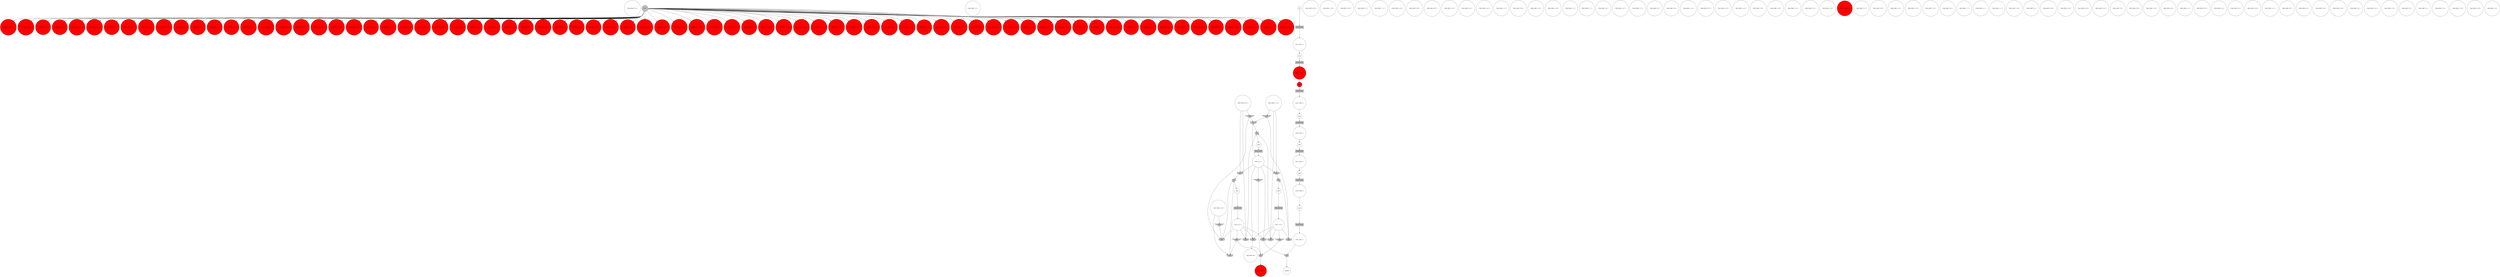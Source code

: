 digraph propNet
{
	"@b492b43"[shape=circle, style= filled, fillcolor=white, label="( does robot ( b 21 ) )"]; 
	"@5236c22a"[shape=circle, style= filled, fillcolor=red, label="( legal robot ( c 14 ) )"]; 
	"@148fecaf"[shape=circle, style= filled, fillcolor=white, label="( does robot ( c 3 ) )"]; 
	"@4ed5fef7"[shape=circle, style= filled, fillcolor=white, label="( does robot ( b 13 ) )"]; "@4ed5fef7"->"@b5efcce"; "@4ed5fef7"->"@3f09aece"; "@4ed5fef7"->"@afcb9c3"; 
	"@4f851fb0"[shape=circle, style= filled, fillcolor=white, label="init"]; "@4f851fb0"->"@10a6a822"; 
	"@4682eeb5"[shape=circle, style= filled, fillcolor=white, label="( does robot ( b 10 ) )"]; 
	"@7159891b"[shape=circle, style= filled, fillcolor=white, label="( does robot ( c 18 ) )"]; 
	"@63206b6d"[shape=circle, style= filled, fillcolor=red, label="( legal robot ( b 23 ) )"]; 
	"@3afa92b4"[shape=circle, style= filled, fillcolor=white, label="( does robot ( b 19 ) )"]; 
	"@54e3b4b3"[shape=circle, style= filled, fillcolor=red, label="( legal robot ( c 4 ) )"]; 
	"@10a6a822"[shape=box, style= filled, fillcolor=grey, label="TRANSITION"]; "@10a6a822"->"@69dc297"; 
	"@7a829a08"[shape=ellipse, style= filled, fillcolor=grey, label="OR"]; "@7a829a08"->"@1a6cb665"; 
	"@175657fb"[shape=circle, style= filled, fillcolor=red, label="( legal robot ( a 2 ) )"]; 
	"@1c6904d2"[shape=invhouse, style= filled, fillcolor=grey, label="AND"]; "@1c6904d2"->"@7a829a08"; 
	"@d517599"[shape=box, style= filled, fillcolor=grey, label="TRANSITION"]; "@d517599"->"@2f48d395"; 
	"@1e2df6cd"[shape=circle, style= filled, fillcolor=red, label="( legal robot ( a 25 ) )"]; 
	"@76cc5e2d"[shape=circle, style= filled, fillcolor=red, label="( legal robot ( b 15 ) )"]; 
	"@7cfb726"[shape=circle, style= filled, fillcolor=red, label="( goal robot 0 )"]; 
	"@24592558"[shape=invtriangle, style= filled, fillcolor=grey, label="NOT"]; "@24592558"->"@6ad13cc1"; 
	"@1d98849b"[shape=circle, style= filled, fillcolor=red, label="( legal robot ( a 4 ) )"]; 
	"@759a7c91"[shape=circle, style= filled, fillcolor=red, label="( legal robot ( c 25 ) )"]; 
	"@2c6cbd70"[shape=circle, style= filled, fillcolor=white, label="( does robot ( b 7 ) )"]; 
	"@2b6e6272"[shape=circle, style= filled, fillcolor=red, label="( legal robot ( a 21 ) )"]; 
	"@8ddf9fd"[shape=circle, style= filled, fillcolor=white, label="( true ( q 13 ) )"]; "@8ddf9fd"->"@24d0b940"; "@8ddf9fd"->"@f2a522c"; "@8ddf9fd"->"@3364eaaf"; "@8ddf9fd"->"@1c6904d2"; "@8ddf9fd"->"@6ea51f5"; "@8ddf9fd"->"@afcb9c3"; 
	"@4fe0ceca"[shape=circle, style= filled, fillcolor=red, label="( legal robot ( b 25 ) )"]; 
	"@4ef34fde"[shape=circle, style= filled, fillcolor=white, label="( does robot ( c 11 ) )"]; 
	"@32b07384"[shape=circle, style= filled, fillcolor=white, label="( does robot ( a 18 ) )"]; 
	"@ef52fc2"[shape=circle, style= filled, fillcolor=red, label="( legal robot ( c 8 ) )"]; 
	"@4400f53c"[shape=circle, style= filled, fillcolor=red, label="( legal robot ( b 7 ) )"]; 
	"@272ade67"[shape=circle, style= filled, fillcolor=red, label="( legal robot ( b 1 ) )"]; 
	"@4caf5dff"[shape=circle, style= filled, fillcolor=red, label="( legal robot ( a 1 ) )"]; 
	"@6b528a09"[shape=circle, style= filled, fillcolor=red, label="( legal robot ( c 23 ) )"]; 
	"@ae35b87"[shape=circle, style= filled, fillcolor=red, label="( legal robot ( a 15 ) )"]; 
	"@1acb33bb"[shape=box, style= filled, fillcolor=grey, label="TRANSITION"]; "@1acb33bb"->"@36a2074a"; 
	"@425e551"[shape=circle, style= filled, fillcolor=white, label="( does robot ( b 16 ) )"]; 
	"@307e272"[shape=box, style= filled, fillcolor=grey, label="TRANSITION"]; "@307e272"->"@54dc4044"; 
	"@51c8e8b1"[shape=circle, style= filled, fillcolor=white, label="( true ( step 5 ) )"]; "@51c8e8b1"->"@3c3ddbcc"; 
	"@3d44fc3d"[shape=invhouse, style= filled, fillcolor=grey, label="AND"]; "@3d44fc3d"->"@31af1dcd"; 
	"@6529fc55"[shape=circle, style= filled, fillcolor=white, label="( does robot ( b 23 ) )"]; 
	"@72bc73c3"[shape=circle, style= filled, fillcolor=white, label="( does robot ( c 12 ) )"]; 
	"@34aa653d"[shape=circle, style= filled, fillcolor=white, label="( does robot ( a 22 ) )"]; 
	"@35a8cc08"[shape=circle, style= filled, fillcolor=red, label="( legal robot ( b 19 ) )"]; 
	"@886b922"[shape=circle, style= filled, fillcolor=white, label="( does robot ( a 12 ) )"]; 
	"@23a30a19"[shape=circle, style= filled, fillcolor=red, label="( legal robot ( b 10 ) )"]; 
	"@6181283a"[shape=circle, style= filled, fillcolor=red, label="( legal robot ( a 22 ) )"]; 
	"@3f09aece"[shape=invhouse, style= filled, fillcolor=grey, label="AND"]; "@3f09aece"->"@3150bf1c"; 
	"@3364eaaf"[shape=invhouse, style= filled, fillcolor=grey, label="AND"]; "@3364eaaf"->"@3150bf1c"; 
	"@45b1d47f"[shape=circle, style= filled, fillcolor=white, label="( does robot ( c 5 ) )"]; 
	"@6cd56504"[shape=circle, style= filled, fillcolor=white, label="( true ( step 7 ) )"]; "@6cd56504"->"@7a829a08"; 
	"@33e3aa3b"[shape=circle, style= filled, fillcolor=white, label="( does robot ( b 18 ) )"]; 
	"@36a2074a"[shape=circle, style= filled, fillcolor=white, label="( true ( step 3 ) )"]; "@36a2074a"->"@11b1ff5e"; 
	"@38c6c128"[shape=circle, style= filled, fillcolor=white, label="( does robot ( c 10 ) )"]; 
	"@46dd6f2d"[shape=ellipse, style= filled, fillcolor=grey, label="OR"]; "@46dd6f2d"->"@330f831"; 
	"@62662394"[shape=box, style= filled, fillcolor=grey, label="TRANSITION"]; "@62662394"->"@118a3d13"; 
	"@74dc8ed4"[shape=circle, style= filled, fillcolor=red, label="( legal robot ( c 22 ) )"]; 
	"@49d8b3d3"[shape=circle, style= filled, fillcolor=white, label="( does robot ( a 16 ) )"]; 
	"@64a9a688"[shape=circle, style= filled, fillcolor=white, label="( does robot ( c 13 ) )"]; "@64a9a688"->"@6d3189bd"; "@64a9a688"->"@5266f5b8"; "@64a9a688"->"@6ea51f5"; 
	"@7c84beb4"[shape=circle, style= filled, fillcolor=white, label="anon"]; "@7c84beb4"->"@48fb4f5b"; 
	"@3392f9ae"[shape=circle, style= filled, fillcolor=red, label="( legal robot ( c 24 ) )"]; 
	"@b7d01fb"[shape=circle, style= filled, fillcolor=red, label="( legal robot ( c 6 ) )"]; 
	"@745c9ed1"[shape=circle, style= filled, fillcolor=red, label="( legal robot ( a 13 ) )"]; 
	"@3cb29e22"[shape=circle, style= filled, fillcolor=red, label="( legal robot ( b 6 ) )"]; 
	"@4c266ebc"[shape=circle, style= filled, fillcolor=red, label="( legal robot ( a 19 ) )"]; 
	"@3c819623"[shape=circle, style= filled, fillcolor=white, label="( does robot ( c 2 ) )"]; 
	"@4f2bd59a"[shape=circle, style= filled, fillcolor=white, label="( does robot ( a 7 ) )"]; 
	"@671655a0"[shape=circle, style= filled, fillcolor=red, label="( legal robot ( b 22 ) )"]; 
	"@40e0fa5d"[shape=circle, style= filled, fillcolor=red, label="( legal robot ( c 21 ) )"]; 
	"@5fd92564"[shape=circle, style= filled, fillcolor=red, label="( legal robot ( b 2 ) )"]; 
	"@5b1981fa"[shape=circle, style= filled, fillcolor=white, label="( does robot ( a 3 ) )"]; 
	"@34756e9a"[shape=circle, style= filled, fillcolor=white, label="( true ( step 4 ) )"]; "@34756e9a"->"@7b5fe67a"; 
	"@50184ae9"[shape=circle, style= filled, fillcolor=red, label="( legal robot ( b 24 ) )"]; 
	"@330f831"[shape=circle, style= filled, fillcolor=white, label="anon"]; "@330f831"->"@62662394"; 
	"@12f581e3"[shape=circle, style= filled, fillcolor=red, label="( legal robot ( c 3 ) )"]; 
	"@18740348"[shape=circle, style= filled, fillcolor=red, label="( legal robot ( a 5 ) )"]; 
	"@4db0868e"[shape=circle, style= filled, fillcolor=red, label="( legal robot ( c 12 ) )"]; 
	"@56963da9"[shape=circle, style= filled, fillcolor=white, label="( does robot ( a 17 ) )"]; 
	"@afcb9c3"[shape=invhouse, style= filled, fillcolor=grey, label="AND"]; "@afcb9c3"->"@31af1dcd"; 
	"@701dfb22"[shape=circle, style= filled, fillcolor=red, label="( legal robot ( c 1 ) )"]; 
	"@1f21abc"[shape=circle, style= filled, fillcolor=white, label="( does robot ( c 17 ) )"]; 
	"@187e7b1a"[shape=circle, style= filled, fillcolor=red, label="( legal robot ( b 3 ) )"]; 
	"@4e3aad57"[shape=circle, style= filled, fillcolor=white, label="( does robot ( b 3 ) )"]; 
	"@667b2d0a"[shape=circle, style= filled, fillcolor=white, label="( does robot ( a 6 ) )"]; 
	"@4d04be7a"[shape=circle, style= filled, fillcolor=white, label="( goal robot 100 )"]; 
	"@76b5c524"[shape=circle, style= filled, fillcolor=white, label="( does robot ( c 15 ) )"]; 
	"@279a743e"[shape=doublecircle, style= filled, fillcolor=grey, label="TRUE"]; "@279a743e"->"@1d98849b"; "@279a743e"->"@b7d01fb"; "@279a743e"->"@14b1e4c"; "@279a743e"->"@74dc8ed4"; "@279a743e"->"@759a7c91"; "@279a743e"->"@745c9ed1"; "@279a743e"->"@22dde4cd"; "@279a743e"->"@3cb29e22"; "@279a743e"->"@14ce69db"; "@279a743e"->"@12f581e3"; "@279a743e"->"@4c266ebc"; "@279a743e"->"@5236c22a"; "@279a743e"->"@2b6e6272"; "@279a743e"->"@315d6cc0"; "@279a743e"->"@78650c78"; "@279a743e"->"@7ea4913b"; "@279a743e"->"@17d2f2cd"; "@279a743e"->"@6fc0425f"; "@279a743e"->"@174d3b6d"; "@279a743e"->"@35a8cc08"; "@279a743e"->"@5c0d98af"; "@279a743e"->"@2d39609d"; "@279a743e"->"@6ff5c853"; "@279a743e"->"@759ceaba"; "@279a743e"->"@6a415deb"; "@279a743e"->"@4fe0ceca"; "@279a743e"->"@5b57857d"; "@279a743e"->"@70a1150b"; "@279a743e"->"@4d04712f"; "@279a743e"->"@7c057a29"; "@279a743e"->"@3015b5b9"; "@279a743e"->"@175657fb"; "@279a743e"->"@3020070f"; "@279a743e"->"@44c423eb"; "@279a743e"->"@13f2fcc3"; "@279a743e"->"@671655a0"; "@279a743e"->"@374083f6"; "@279a743e"->"@ef52fc2"; "@279a743e"->"@7f6f0156"; "@279a743e"->"@23a30a19"; "@279a743e"->"@6181283a"; "@279a743e"->"@6d3ed185"; "@279a743e"->"@3392f9ae"; "@279a743e"->"@4400f53c"; "@279a743e"->"@18740348"; "@279a743e"->"@40e0fa5d"; "@279a743e"->"@5fd92564"; "@279a743e"->"@4db0868e"; "@279a743e"->"@1e4fb8f1"; "@279a743e"->"@701dfb22"; "@279a743e"->"@412856ea"; "@279a743e"->"@74705a33"; "@279a743e"->"@696326a7"; "@279a743e"->"@7392905a"; "@279a743e"->"@19741438"; "@279a743e"->"@63206b6d"; "@279a743e"->"@272ade67"; "@279a743e"->"@54e3b4b3"; "@279a743e"->"@4caf5dff"; "@279a743e"->"@17a69c7f"; "@279a743e"->"@6b528a09"; "@279a743e"->"@b9a16c5"; "@279a743e"->"@1e2df6cd"; "@279a743e"->"@346a130a"; "@279a743e"->"@76cc5e2d"; "@279a743e"->"@397f2e1b"; "@279a743e"->"@187e7b1a"; "@279a743e"->"@ae35b87"; "@279a743e"->"@5702c069"; "@279a743e"->"@723b244a"; "@279a743e"->"@50184ae9"; "@279a743e"->"@5b49deb8"; "@279a743e"->"@34de002c"; "@279a743e"->"@4cef3f17"; "@279a743e"->"@14c6a03a"; 
	"@6b571092"[shape=circle, style= filled, fillcolor=white, label="( does robot ( b 17 ) )"]; 
	"@171564d2"[shape=circle, style= filled, fillcolor=white, label="( does robot ( a 14 ) )"]; 
	"@7392905a"[shape=circle, style= filled, fillcolor=red, label="( legal robot ( a 6 ) )"]; 
	"@5f7aecb5"[shape=circle, style= filled, fillcolor=white, label="( does robot ( a 25 ) )"]; 
	"@151176de"[shape=circle, style= filled, fillcolor=white, label="( does robot ( c 20 ) )"]; 
	"@7826c52"[shape=box, style= filled, fillcolor=grey, label="TRANSITION"]; "@7826c52"->"@34756e9a"; 
	"@534d3098"[shape=circle, style= filled, fillcolor=white, label="( does robot ( c 24 ) )"]; 
	"@17a69c7f"[shape=circle, style= filled, fillcolor=red, label="( legal robot ( a 7 ) )"]; 
	"@4fc39c19"[shape=circle, style= filled, fillcolor=white, label="( does robot ( c 22 ) )"]; 
	"@50d0e30e"[shape=invtriangle, style= filled, fillcolor=grey, label="NOT"]; "@50d0e30e"->"@6ad13cc1"; "@50d0e30e"->"@3d44fc3d"; 
	"@31cb0a3e"[shape=circle, style= filled, fillcolor=white, label="( does robot ( a 21 ) )"]; 
	"@4cef3f17"[shape=circle, style= filled, fillcolor=red, label="( legal robot ( c 17 ) )"]; 
	"@1a6cb665"[shape=circle, style= filled, fillcolor=white, label="terminal"]; 
	"@69dc297"[shape=circle, style= filled, fillcolor=white, label="( true ( step 1 ) )"]; "@69dc297"->"@7aa5fdf0"; 
	"@78650c78"[shape=circle, style= filled, fillcolor=red, label="( legal robot ( b 9 ) )"]; 
	"@174d3b6d"[shape=circle, style= filled, fillcolor=red, label="( legal robot ( c 20 ) )"]; 
	"@4d04712f"[shape=circle, style= filled, fillcolor=red, label="( legal robot ( b 20 ) )"]; 
	"@5944ad68"[shape=circle, style= filled, fillcolor=white, label="( does robot ( c 14 ) )"]; 
	"@13dfa7f0"[shape=circle, style= filled, fillcolor=red, label="( does robot ( b 9 ) )"]; 
	"@3b456f76"[shape=circle, style= filled, fillcolor=white, label="( does robot ( b 2 ) )"]; 
	"@31af1dcd"[shape=ellipse, style= filled, fillcolor=grey, label="OR"]; "@31af1dcd"->"@76f129bb"; 
	"@7728bf0"[shape=circle, style= filled, fillcolor=white, label="( does robot ( a 23 ) )"]; 
	"@6d3189bd"[shape=invtriangle, style= filled, fillcolor=grey, label="NOT"]; "@6d3189bd"->"@76083baa"; "@6d3189bd"->"@3364eaaf"; 
	"@48538cc1"[shape=circle, style= filled, fillcolor=white, label="( does robot ( c 21 ) )"]; 
	"@54dc4044"[shape=circle, style= filled, fillcolor=red, label="( true ( step 2 ) )"]; "@54dc4044"->"@60a25efd"; 
	"@118a3d13"[shape=circle, style= filled, fillcolor=white, label="( true ( r 13 ) )"]; "@118a3d13"->"@24d0b940"; "@118a3d13"->"@24592558"; "@118a3d13"->"@76083baa"; "@118a3d13"->"@1c6904d2"; "@118a3d13"->"@5266f5b8"; 
	"@5c0d98af"[shape=circle, style= filled, fillcolor=red, label="( legal robot ( b 4 ) )"]; 
	"@5ac2fe73"[shape=circle, style= filled, fillcolor=white, label="( does robot ( a 10 ) )"]; 
	"@374083f6"[shape=circle, style= filled, fillcolor=red, label="( legal robot ( b 5 ) )"]; 
	"@6d3ed185"[shape=circle, style= filled, fillcolor=red, label="( legal robot ( a 23 ) )"]; 
	"@2f48d395"[shape=circle, style= filled, fillcolor=white, label="( true ( step 6 ) )"]; "@2f48d395"->"@7c84beb4"; 
	"@34de002c"[shape=circle, style= filled, fillcolor=red, label="( legal robot ( a 12 ) )"]; 
	"@14c6a03a"[shape=circle, style= filled, fillcolor=red, label="( legal robot ( b 21 ) )"]; 
	"@f2a522c"[shape=invtriangle, style= filled, fillcolor=grey, label="NOT"]; "@f2a522c"->"@6ad13cc1"; 
	"@5fcf1ac4"[shape=circle, style= filled, fillcolor=white, label="( does robot ( c 23 ) )"]; 
	"@14ce69db"[shape=circle, style= filled, fillcolor=red, label="( legal robot ( b 8 ) )"]; 
	"@17d2f2cd"[shape=circle, style= filled, fillcolor=red, label="( legal robot ( b 14 ) )"]; 
	"@7b5fe67a"[shape=circle, style= filled, fillcolor=white, label="anon"]; "@7b5fe67a"->"@c41c391"; 
	"@678cdabd"[shape=circle, style= filled, fillcolor=white, label="( does robot ( a 8 ) )"]; 
	"@3ba1669b"[shape=circle, style= filled, fillcolor=white, label="( does robot ( c 7 ) )"]; 
	"@6135c40f"[shape=circle, style= filled, fillcolor=white, label="( does robot ( a 1 ) )"]; 
	"@19741438"[shape=circle, style= filled, fillcolor=red, label="( legal robot ( c 18 ) )"]; 
	"@5443991e"[shape=circle, style= filled, fillcolor=white, label="( does robot ( c 1 ) )"]; 
	"@2270e72d"[shape=circle, style= filled, fillcolor=white, label="( does robot ( c 19 ) )"]; 
	"@b9a16c5"[shape=circle, style= filled, fillcolor=red, label="( legal robot ( c 19 ) )"]; 
	"@550c086b"[shape=circle, style= filled, fillcolor=white, label="( does robot ( b 1 ) )"]; 
	"@2db7f5e"[shape=circle, style= filled, fillcolor=white, label="( does robot ( b 20 ) )"]; 
	"@24d0b940"[shape=invhouse, style= filled, fillcolor=grey, label="AND"]; "@24d0b940"->"@4d04be7a"; 
	"@315d6cc0"[shape=circle, style= filled, fillcolor=red, label="( legal robot ( c 10 ) )"]; 
	"@6fc0425f"[shape=circle, style= filled, fillcolor=red, label="( legal robot ( a 10 ) )"]; 
	"@76083baa"[shape=invhouse, style= filled, fillcolor=grey, label="AND"]; "@76083baa"->"@46dd6f2d"; 
	"@12208784"[shape=circle, style= filled, fillcolor=white, label="anon"]; "@12208784"->"@69c2fffb"; 
	"@2d39609d"[shape=circle, style= filled, fillcolor=red, label="( legal robot ( a 16 ) )"]; 
	"@414694e3"[shape=circle, style= filled, fillcolor=white, label="( does robot ( a 24 ) )"]; 
	"@70a1150b"[shape=circle, style= filled, fillcolor=red, label="( legal robot ( a 14 ) )"]; 
	"@3015b5b9"[shape=circle, style= filled, fillcolor=red, label="( legal robot ( b 18 ) )"]; 
	"@5819bdd3"[shape=circle, style= filled, fillcolor=white, label="( does robot ( b 25 ) )"]; 
	"@4e873354"[shape=circle, style= filled, fillcolor=white, label="( does robot ( b 14 ) )"]; 
	"@2cd2690a"[shape=circle, style= filled, fillcolor=white, label="( does robot ( a 13 ) )"]; "@2cd2690a"->"@18279651"; "@2cd2690a"->"@3d44fc3d"; 
	"@57371ad4"[shape=circle, style= filled, fillcolor=white, label="( does robot ( c 8 ) )"]; 
	"@5e88e361"[shape=circle, style= filled, fillcolor=white, label="( does robot ( b 6 ) )"]; 
	"@5b49deb8"[shape=circle, style= filled, fillcolor=red, label="( legal robot ( b 13 ) )"]; 
	"@6ad13cc1"[shape=ellipse, style= filled, fillcolor=grey, label="OR"]; "@6ad13cc1"->"@7cfb726"; 
	"@22dde4cd"[shape=circle, style= filled, fillcolor=red, label="( legal robot ( c 15 ) )"]; 
	"@709ba687"[shape=circle, style= filled, fillcolor=white, label="( does robot ( c 16 ) )"]; 
	"@5b57857d"[shape=circle, style= filled, fillcolor=red, label="( legal robot ( a 18 ) )"]; 
	"@7c057a29"[shape=circle, style= filled, fillcolor=red, label="( legal robot ( b 12 ) )"]; 
	"@69c2fffb"[shape=box, style= filled, fillcolor=grey, label="TRANSITION"]; "@69c2fffb"->"@8ddf9fd"; 
	"@7f6f0156"[shape=circle, style= filled, fillcolor=red, label="( legal robot ( a 24 ) )"]; 
	"@74705a33"[shape=circle, style= filled, fillcolor=red, label="( legal robot ( a 11 ) )"]; 
	"@3e9270de"[shape=circle, style= filled, fillcolor=white, label="( does robot ( a 9 ) )"]; 
	"@3150bf1c"[shape=ellipse, style= filled, fillcolor=grey, label="OR"]; "@3150bf1c"->"@12208784"; 
	"@1524537a"[shape=circle, style= filled, fillcolor=white, label="( does robot ( c 4 ) )"]; 
	"@60a25efd"[shape=circle, style= filled, fillcolor=red, label="anon"]; "@60a25efd"->"@1acb33bb"; 
	"@989afe4"[shape=circle, style= filled, fillcolor=white, label="( does robot ( b 12 ) )"]; 
	"@723b244a"[shape=circle, style= filled, fillcolor=red, label="( legal robot ( c 5 ) )"]; 
	"@18279651"[shape=invtriangle, style= filled, fillcolor=grey, label="NOT"]; "@18279651"->"@22a12462"; 
	"@1420c28a"[shape=circle, style= filled, fillcolor=white, label="( does robot ( a 4 ) )"]; 
	"@1d00fbb8"[shape=circle, style= filled, fillcolor=white, label="( does robot ( b 4 ) )"]; 
	"@1e4fb8f1"[shape=circle, style= filled, fillcolor=red, label="( legal robot ( c 2 ) )"]; 
	"@22a12462"[shape=invhouse, style= filled, fillcolor=grey, label="AND"]; "@22a12462"->"@31af1dcd"; 
	"@30571691"[shape=circle, style= filled, fillcolor=white, label="( true ( p 13 ) )"]; "@30571691"->"@24d0b940"; "@30571691"->"@22a12462"; "@30571691"->"@3f09aece"; "@30571691"->"@1c6904d2"; "@30571691"->"@50d0e30e"; 
	"@5d7233ab"[shape=circle, style= filled, fillcolor=white, label="( does robot ( b 24 ) )"]; 
	"@228ef468"[shape=circle, style= filled, fillcolor=white, label="( does robot ( a 11 ) )"]; 
	"@11b1ff5e"[shape=circle, style= filled, fillcolor=white, label="anon"]; "@11b1ff5e"->"@7826c52"; 
	"@1c0cfafd"[shape=circle, style= filled, fillcolor=white, label="( does robot ( b 8 ) )"]; 
	"@14b1e4c"[shape=circle, style= filled, fillcolor=red, label="( legal robot ( a 9 ) )"]; 
	"@1207a50d"[shape=circle, style= filled, fillcolor=white, label="( does robot ( a 5 ) )"]; 
	"@6ea51f5"[shape=invhouse, style= filled, fillcolor=grey, label="AND"]; "@6ea51f5"->"@46dd6f2d"; 
	"@4e683c5"[shape=circle, style= filled, fillcolor=white, label="( does robot ( b 22 ) )"]; 
	"@6370913"[shape=circle, style= filled, fillcolor=white, label="( does robot ( a 19 ) )"]; 
	"@759ceaba"[shape=circle, style= filled, fillcolor=red, label="( legal robot ( a 20 ) )"]; 
	"@3020070f"[shape=circle, style= filled, fillcolor=red, label="( legal robot ( c 7 ) )"]; 
	"@44c423eb"[shape=circle, style= filled, fillcolor=red, label="( legal robot ( b 16 ) )"]; 
	"@74b19381"[shape=box, style= filled, fillcolor=grey, label="TRANSITION"]; "@74b19381"->"@30571691"; 
	"@13f2fcc3"[shape=circle, style= filled, fillcolor=red, label="( legal robot ( b 17 ) )"]; 
	"@76f129bb"[shape=circle, style= filled, fillcolor=white, label="anon"]; "@76f129bb"->"@74b19381"; 
	"@7aa5fdf0"[shape=circle, style= filled, fillcolor=white, label="anon"]; "@7aa5fdf0"->"@307e272"; 
	"@346a130a"[shape=circle, style= filled, fillcolor=red, label="( legal robot ( a 8 ) )"]; 
	"@397f2e1b"[shape=circle, style= filled, fillcolor=red, label="( legal robot ( c 9 ) )"]; 
	"@5702c069"[shape=circle, style= filled, fillcolor=red, label="( legal robot ( c 16 ) )"]; 
	"@298d56f9"[shape=circle, style= filled, fillcolor=white, label="( does robot ( c 9 ) )"]; 
	"@785af720"[shape=circle, style= filled, fillcolor=white, label="( does robot ( b 11 ) )"]; 
	"@19d15eab"[shape=circle, style= filled, fillcolor=white, label="( does robot ( a 15 ) )"]; 
	"@7d5922d6"[shape=circle, style= filled, fillcolor=white, label="( does robot ( b 5 ) )"]; 
	"@b5efcce"[shape=invtriangle, style= filled, fillcolor=grey, label="NOT"]; "@b5efcce"->"@22a12462"; "@b5efcce"->"@3364eaaf"; 
	"@2832c7a0"[shape=circle, style= filled, fillcolor=white, label="( does robot ( a 2 ) )"]; 
	"@462bf1b3"[shape=circle, style= filled, fillcolor=white, label="( does robot ( b 15 ) )"]; 
	"@7ea4913b"[shape=circle, style= filled, fillcolor=red, label="( legal robot ( c 13 ) )"]; 
	"@48fb4f5b"[shape=box, style= filled, fillcolor=grey, label="TRANSITION"]; "@48fb4f5b"->"@6cd56504"; 
	"@6ff5c853"[shape=circle, style= filled, fillcolor=red, label="( legal robot ( a 17 ) )"]; 
	"@6a415deb"[shape=circle, style= filled, fillcolor=red, label="( legal robot ( c 11 ) )"]; 
	"@9d5a66e"[shape=circle, style= filled, fillcolor=white, label="( does robot ( c 25 ) )"]; 
	"@412856ea"[shape=circle, style= filled, fillcolor=red, label="( legal robot ( b 11 ) )"]; 
	"@696326a7"[shape=circle, style= filled, fillcolor=red, label="( legal robot ( a 3 ) )"]; 
	"@c41c391"[shape=box, style= filled, fillcolor=grey, label="TRANSITION"]; "@c41c391"->"@51c8e8b1"; 
	"@3146de9a"[shape=circle, style= filled, fillcolor=white, label="( does robot ( a 20 ) )"]; 
	"@5266f5b8"[shape=invhouse, style= filled, fillcolor=grey, label="AND"]; "@5266f5b8"->"@3150bf1c"; 
	"@1da23248"[shape=circle, style= filled, fillcolor=white, label="( does robot ( c 6 ) )"]; 
	"@3c3ddbcc"[shape=circle, style= filled, fillcolor=white, label="anon"]; "@3c3ddbcc"->"@d517599"; 
}